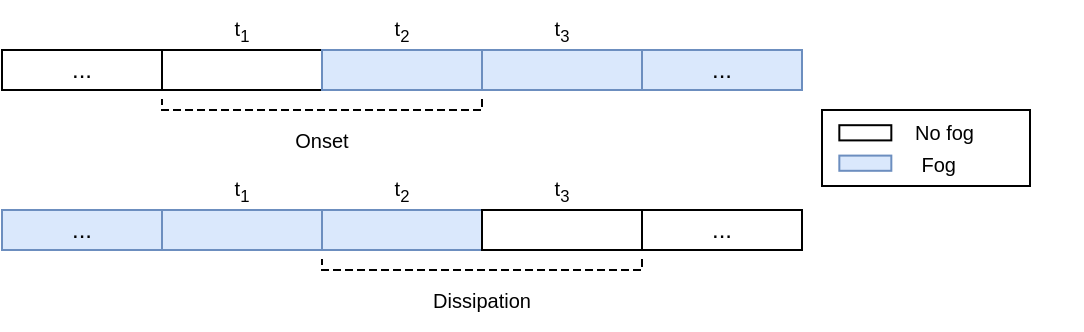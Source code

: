 <mxfile version="21.1.8" type="google">
  <diagram name="Page-1" id="KgyUBWcymzVbRL4ULzPH">
    <mxGraphModel grid="0" page="1" gridSize="10" guides="1" tooltips="1" connect="1" arrows="1" fold="1" pageScale="1" pageWidth="850" pageHeight="1100" math="0" shadow="0">
      <root>
        <mxCell id="0" />
        <mxCell id="1" parent="0" />
        <mxCell id="V41M7G4Ge3CnORrFQjIy-25" value="" style="rounded=0;whiteSpace=wrap;html=1;fillColor=#dae8fc;strokeColor=#6c8ebf;" vertex="1" parent="1">
          <mxGeometry x="120" y="225" width="80" height="20" as="geometry" />
        </mxCell>
        <mxCell id="V41M7G4Ge3CnORrFQjIy-26" value="" style="rounded=0;whiteSpace=wrap;html=1;fillColor=#dae8fc;strokeColor=#6c8ebf;" vertex="1" parent="1">
          <mxGeometry x="200" y="225" width="80" height="20" as="geometry" />
        </mxCell>
        <mxCell id="V41M7G4Ge3CnORrFQjIy-27" value="" style="rounded=0;whiteSpace=wrap;html=1;" vertex="1" parent="1">
          <mxGeometry x="280" y="225" width="80" height="20" as="geometry" />
        </mxCell>
        <mxCell id="V41M7G4Ge3CnORrFQjIy-28" value="..." style="rounded=0;whiteSpace=wrap;html=1;fillColor=#dae8fc;strokeColor=#6c8ebf;" vertex="1" parent="1">
          <mxGeometry x="40" y="225" width="80" height="20" as="geometry" />
        </mxCell>
        <mxCell id="V41M7G4Ge3CnORrFQjIy-29" value="..." style="rounded=0;whiteSpace=wrap;html=1;" vertex="1" parent="1">
          <mxGeometry x="360" y="225" width="80" height="20" as="geometry" />
        </mxCell>
        <mxCell id="V41M7G4Ge3CnORrFQjIy-51" value="" style="shape=partialRectangle;whiteSpace=wrap;html=1;bottom=1;right=1;left=1;top=0;fillColor=none;routingCenterX=-0.5;dashed=1;" vertex="1" parent="1">
          <mxGeometry x="200" y="250" width="160" height="5" as="geometry" />
        </mxCell>
        <mxCell id="V41M7G4Ge3CnORrFQjIy-68" value="Dissipation" style="text;html=1;strokeColor=none;fillColor=none;align=center;verticalAlign=middle;whiteSpace=wrap;rounded=0;fontSize=10;" vertex="1" parent="1">
          <mxGeometry x="235" y="255" width="90" height="30" as="geometry" />
        </mxCell>
        <mxCell id="V41M7G4Ge3CnORrFQjIy-70" value="" style="group" connectable="0" vertex="1" parent="1">
          <mxGeometry x="450" y="175" width="130" height="38" as="geometry" />
        </mxCell>
        <mxCell id="V41M7G4Ge3CnORrFQjIy-18" value="" style="rounded=0;whiteSpace=wrap;html=1;movable=1;resizable=1;rotatable=1;deletable=1;editable=1;locked=0;connectable=1;" vertex="1" parent="V41M7G4Ge3CnORrFQjIy-70">
          <mxGeometry width="104" height="38" as="geometry" />
        </mxCell>
        <mxCell id="V41M7G4Ge3CnORrFQjIy-17" value="" style="rounded=0;whiteSpace=wrap;html=1;movable=1;resizable=1;rotatable=1;deletable=1;editable=1;locked=0;connectable=1;" vertex="1" parent="V41M7G4Ge3CnORrFQjIy-70">
          <mxGeometry x="8.667" y="7.6" width="26" height="7.6" as="geometry" />
        </mxCell>
        <mxCell id="V41M7G4Ge3CnORrFQjIy-19" value="&lt;font style=&quot;font-size: 10px;&quot;&gt;No fog&lt;/font&gt;" style="text;html=1;strokeColor=none;fillColor=none;align=right;verticalAlign=middle;whiteSpace=wrap;rounded=0;labelPosition=left;verticalLabelPosition=middle;movable=1;resizable=1;rotatable=1;deletable=1;editable=1;locked=0;connectable=1;" vertex="1" parent="V41M7G4Ge3CnORrFQjIy-70">
          <mxGeometry x="78" width="52" height="22.8" as="geometry" />
        </mxCell>
        <mxCell id="V41M7G4Ge3CnORrFQjIy-20" value="&lt;font style=&quot;font-size: 10px;&quot;&gt;Fog&lt;/font&gt;" style="text;html=1;strokeColor=none;fillColor=none;align=right;verticalAlign=middle;whiteSpace=wrap;rounded=0;labelPosition=left;verticalLabelPosition=middle;movable=1;resizable=1;rotatable=1;deletable=1;editable=1;locked=0;connectable=1;" vertex="1" parent="V41M7G4Ge3CnORrFQjIy-70">
          <mxGeometry x="69.333" y="15.2" width="52" height="22.8" as="geometry" />
        </mxCell>
        <mxCell id="V41M7G4Ge3CnORrFQjIy-21" value="" style="rounded=0;whiteSpace=wrap;html=1;fillColor=#dae8fc;strokeColor=#6c8ebf;movable=1;resizable=1;rotatable=1;deletable=1;editable=1;locked=0;connectable=1;" vertex="1" parent="V41M7G4Ge3CnORrFQjIy-70">
          <mxGeometry x="8.667" y="22.8" width="26" height="7.6" as="geometry" />
        </mxCell>
        <mxCell id="V41M7G4Ge3CnORrFQjIy-72" value="t&lt;sub&gt;1&lt;/sub&gt;" style="text;html=1;strokeColor=none;fillColor=none;align=center;verticalAlign=middle;whiteSpace=wrap;rounded=0;fontSize=10;" vertex="1" parent="1">
          <mxGeometry x="130" y="200" width="60" height="30" as="geometry" />
        </mxCell>
        <mxCell id="V41M7G4Ge3CnORrFQjIy-73" value="t&lt;span style=&quot;font-size: 10px;&quot;&gt;&lt;sub&gt;2&lt;/sub&gt;&lt;/span&gt;" style="text;html=1;strokeColor=none;fillColor=none;align=center;verticalAlign=middle;whiteSpace=wrap;rounded=0;fontSize=10;" vertex="1" parent="1">
          <mxGeometry x="210" y="200" width="60" height="30" as="geometry" />
        </mxCell>
        <mxCell id="V41M7G4Ge3CnORrFQjIy-74" value="t&lt;sub&gt;3&lt;/sub&gt;" style="text;html=1;strokeColor=none;fillColor=none;align=center;verticalAlign=middle;whiteSpace=wrap;rounded=0;fontSize=10;" vertex="1" parent="1">
          <mxGeometry x="290" y="200" width="60" height="30" as="geometry" />
        </mxCell>
        <mxCell id="V41M7G4Ge3CnORrFQjIy-75" value="" style="rounded=0;whiteSpace=wrap;html=1;" vertex="1" parent="1">
          <mxGeometry x="120" y="145" width="80" height="20" as="geometry" />
        </mxCell>
        <mxCell id="V41M7G4Ge3CnORrFQjIy-76" value="" style="rounded=0;whiteSpace=wrap;html=1;fillColor=#dae8fc;strokeColor=#6c8ebf;" vertex="1" parent="1">
          <mxGeometry x="200" y="145" width="80" height="20" as="geometry" />
        </mxCell>
        <mxCell id="V41M7G4Ge3CnORrFQjIy-77" value="" style="rounded=0;whiteSpace=wrap;html=1;" vertex="1" parent="1">
          <mxGeometry x="280" y="145" width="80" height="20" as="geometry" />
        </mxCell>
        <mxCell id="V41M7G4Ge3CnORrFQjIy-78" value="..." style="rounded=0;whiteSpace=wrap;html=1;" vertex="1" parent="1">
          <mxGeometry x="40" y="145" width="80" height="20" as="geometry" />
        </mxCell>
        <mxCell id="V41M7G4Ge3CnORrFQjIy-79" value="..." style="rounded=0;whiteSpace=wrap;html=1;fillColor=#dae8fc;strokeColor=#6c8ebf;" vertex="1" parent="1">
          <mxGeometry x="360" y="145" width="80" height="20" as="geometry" />
        </mxCell>
        <mxCell id="V41M7G4Ge3CnORrFQjIy-82" value="t&lt;sub&gt;1&lt;/sub&gt;" style="text;html=1;strokeColor=none;fillColor=none;align=center;verticalAlign=middle;whiteSpace=wrap;rounded=0;fontSize=10;" vertex="1" parent="1">
          <mxGeometry x="130" y="120" width="60" height="30" as="geometry" />
        </mxCell>
        <mxCell id="V41M7G4Ge3CnORrFQjIy-83" value="t&lt;span style=&quot;font-size: 10px;&quot;&gt;&lt;sub&gt;2&lt;/sub&gt;&lt;/span&gt;" style="text;html=1;strokeColor=none;fillColor=none;align=center;verticalAlign=middle;whiteSpace=wrap;rounded=0;fontSize=10;" vertex="1" parent="1">
          <mxGeometry x="210" y="120" width="60" height="30" as="geometry" />
        </mxCell>
        <mxCell id="V41M7G4Ge3CnORrFQjIy-84" value="t&lt;sub&gt;3&lt;/sub&gt;" style="text;html=1;strokeColor=none;fillColor=none;align=center;verticalAlign=middle;whiteSpace=wrap;rounded=0;fontSize=10;" vertex="1" parent="1">
          <mxGeometry x="290" y="120" width="60" height="30" as="geometry" />
        </mxCell>
        <mxCell id="V41M7G4Ge3CnORrFQjIy-85" value="" style="rounded=0;whiteSpace=wrap;html=1;fillColor=#dae8fc;strokeColor=#6c8ebf;" vertex="1" parent="1">
          <mxGeometry x="280" y="145" width="80" height="20" as="geometry" />
        </mxCell>
        <mxCell id="V41M7G4Ge3CnORrFQjIy-89" value="" style="shape=partialRectangle;whiteSpace=wrap;html=1;bottom=1;right=1;left=1;top=0;fillColor=none;routingCenterX=-0.5;dashed=1;" vertex="1" parent="1">
          <mxGeometry x="120" y="170" width="160" height="5" as="geometry" />
        </mxCell>
        <mxCell id="V41M7G4Ge3CnORrFQjIy-90" value="Onset" style="text;html=1;strokeColor=none;fillColor=none;align=center;verticalAlign=middle;whiteSpace=wrap;rounded=0;fontSize=10;" vertex="1" parent="1">
          <mxGeometry x="155" y="175" width="90" height="30" as="geometry" />
        </mxCell>
      </root>
    </mxGraphModel>
  </diagram>
</mxfile>
